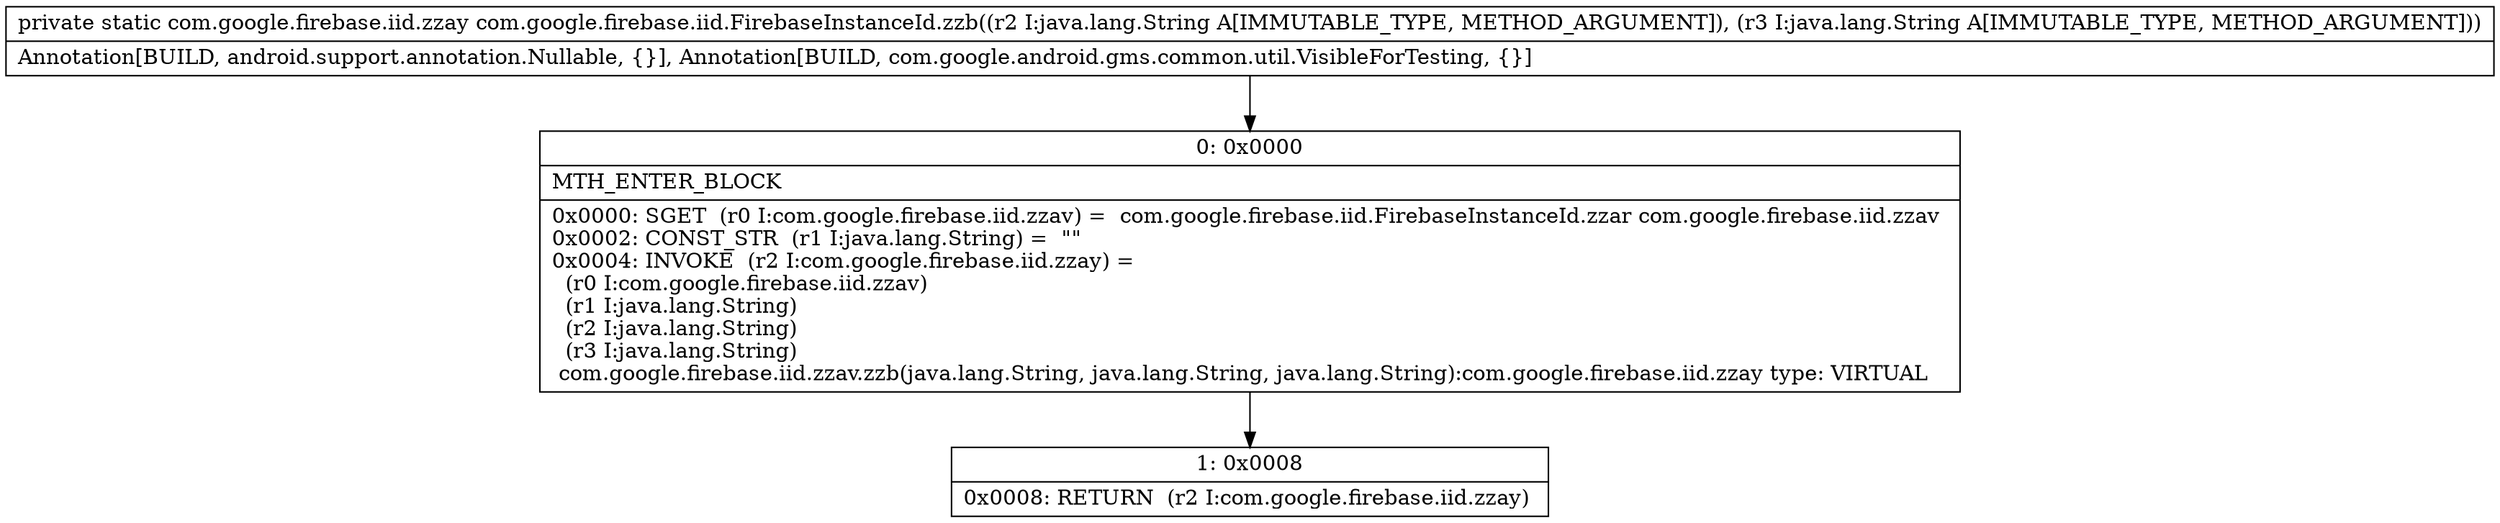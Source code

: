 digraph "CFG forcom.google.firebase.iid.FirebaseInstanceId.zzb(Ljava\/lang\/String;Ljava\/lang\/String;)Lcom\/google\/firebase\/iid\/zzay;" {
Node_0 [shape=record,label="{0\:\ 0x0000|MTH_ENTER_BLOCK\l|0x0000: SGET  (r0 I:com.google.firebase.iid.zzav) =  com.google.firebase.iid.FirebaseInstanceId.zzar com.google.firebase.iid.zzav \l0x0002: CONST_STR  (r1 I:java.lang.String) =  \"\" \l0x0004: INVOKE  (r2 I:com.google.firebase.iid.zzay) = \l  (r0 I:com.google.firebase.iid.zzav)\l  (r1 I:java.lang.String)\l  (r2 I:java.lang.String)\l  (r3 I:java.lang.String)\l com.google.firebase.iid.zzav.zzb(java.lang.String, java.lang.String, java.lang.String):com.google.firebase.iid.zzay type: VIRTUAL \l}"];
Node_1 [shape=record,label="{1\:\ 0x0008|0x0008: RETURN  (r2 I:com.google.firebase.iid.zzay) \l}"];
MethodNode[shape=record,label="{private static com.google.firebase.iid.zzay com.google.firebase.iid.FirebaseInstanceId.zzb((r2 I:java.lang.String A[IMMUTABLE_TYPE, METHOD_ARGUMENT]), (r3 I:java.lang.String A[IMMUTABLE_TYPE, METHOD_ARGUMENT]))  | Annotation[BUILD, android.support.annotation.Nullable, \{\}], Annotation[BUILD, com.google.android.gms.common.util.VisibleForTesting, \{\}]\l}"];
MethodNode -> Node_0;
Node_0 -> Node_1;
}

